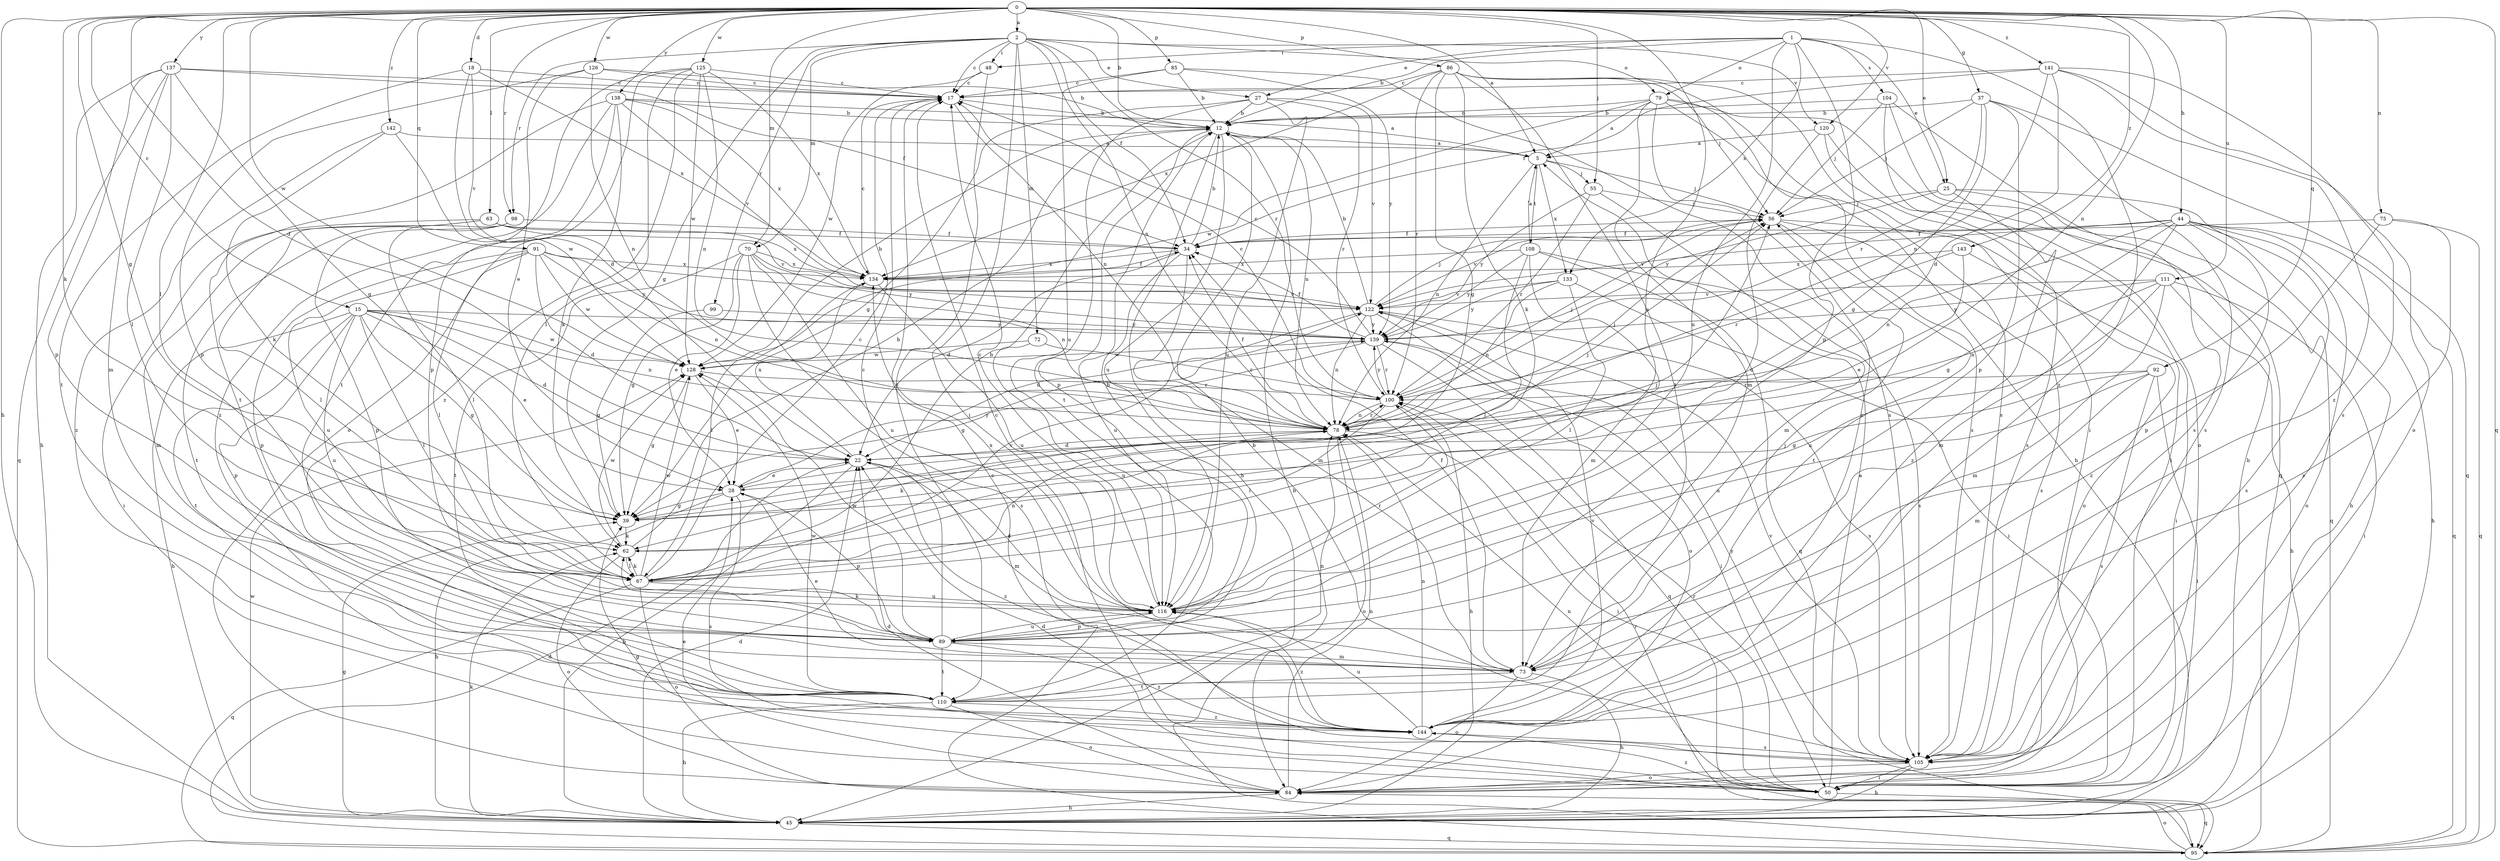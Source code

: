 strict digraph  {
0;
1;
2;
5;
12;
15;
17;
18;
22;
25;
27;
28;
34;
37;
39;
44;
45;
48;
50;
55;
56;
62;
63;
67;
70;
72;
73;
75;
78;
79;
84;
85;
86;
89;
91;
92;
95;
98;
99;
100;
104;
105;
108;
110;
111;
116;
120;
122;
125;
126;
128;
133;
134;
137;
138;
139;
141;
142;
143;
144;
0 -> 2  [label=a];
0 -> 5  [label=a];
0 -> 12  [label=b];
0 -> 15  [label=c];
0 -> 18  [label=d];
0 -> 22  [label=d];
0 -> 25  [label=e];
0 -> 37  [label=g];
0 -> 39  [label=g];
0 -> 44  [label=h];
0 -> 45  [label=h];
0 -> 55  [label=j];
0 -> 62  [label=k];
0 -> 63  [label=l];
0 -> 67  [label=l];
0 -> 70  [label=m];
0 -> 75  [label=n];
0 -> 78  [label=n];
0 -> 85  [label=p];
0 -> 86  [label=p];
0 -> 91  [label=q];
0 -> 92  [label=q];
0 -> 95  [label=q];
0 -> 98  [label=r];
0 -> 111  [label=u];
0 -> 116  [label=u];
0 -> 120  [label=v];
0 -> 125  [label=w];
0 -> 126  [label=w];
0 -> 128  [label=w];
0 -> 137  [label=y];
0 -> 138  [label=y];
0 -> 141  [label=z];
0 -> 142  [label=z];
0 -> 143  [label=z];
1 -> 12  [label=b];
1 -> 25  [label=e];
1 -> 27  [label=e];
1 -> 48  [label=i];
1 -> 79  [label=o];
1 -> 89  [label=p];
1 -> 104  [label=s];
1 -> 116  [label=u];
1 -> 133  [label=x];
1 -> 144  [label=z];
2 -> 17  [label=c];
2 -> 27  [label=e];
2 -> 34  [label=f];
2 -> 39  [label=g];
2 -> 48  [label=i];
2 -> 50  [label=i];
2 -> 70  [label=m];
2 -> 72  [label=m];
2 -> 78  [label=n];
2 -> 79  [label=o];
2 -> 98  [label=r];
2 -> 99  [label=r];
2 -> 100  [label=r];
2 -> 120  [label=v];
5 -> 55  [label=j];
5 -> 56  [label=j];
5 -> 78  [label=n];
5 -> 108  [label=t];
5 -> 133  [label=x];
12 -> 5  [label=a];
12 -> 45  [label=h];
12 -> 78  [label=n];
12 -> 89  [label=p];
12 -> 116  [label=u];
15 -> 22  [label=d];
15 -> 28  [label=e];
15 -> 39  [label=g];
15 -> 45  [label=h];
15 -> 67  [label=l];
15 -> 78  [label=n];
15 -> 89  [label=p];
15 -> 110  [label=t];
15 -> 116  [label=u];
15 -> 128  [label=w];
15 -> 139  [label=y];
17 -> 12  [label=b];
17 -> 78  [label=n];
18 -> 17  [label=c];
18 -> 22  [label=d];
18 -> 110  [label=t];
18 -> 122  [label=v];
18 -> 134  [label=x];
22 -> 28  [label=e];
22 -> 45  [label=h];
22 -> 73  [label=m];
22 -> 134  [label=x];
22 -> 144  [label=z];
25 -> 45  [label=h];
25 -> 56  [label=j];
25 -> 95  [label=q];
25 -> 139  [label=y];
25 -> 144  [label=z];
27 -> 12  [label=b];
27 -> 39  [label=g];
27 -> 100  [label=r];
27 -> 110  [label=t];
27 -> 116  [label=u];
27 -> 122  [label=v];
28 -> 39  [label=g];
28 -> 45  [label=h];
28 -> 56  [label=j];
28 -> 89  [label=p];
28 -> 105  [label=s];
28 -> 139  [label=y];
34 -> 12  [label=b];
34 -> 22  [label=d];
34 -> 73  [label=m];
34 -> 116  [label=u];
34 -> 134  [label=x];
37 -> 12  [label=b];
37 -> 39  [label=g];
37 -> 56  [label=j];
37 -> 89  [label=p];
37 -> 95  [label=q];
37 -> 100  [label=r];
37 -> 105  [label=s];
39 -> 62  [label=k];
44 -> 34  [label=f];
44 -> 39  [label=g];
44 -> 45  [label=h];
44 -> 73  [label=m];
44 -> 78  [label=n];
44 -> 84  [label=o];
44 -> 95  [label=q];
44 -> 105  [label=s];
44 -> 122  [label=v];
44 -> 144  [label=z];
45 -> 22  [label=d];
45 -> 39  [label=g];
45 -> 62  [label=k];
45 -> 95  [label=q];
45 -> 128  [label=w];
48 -> 17  [label=c];
48 -> 110  [label=t];
48 -> 128  [label=w];
50 -> 5  [label=a];
50 -> 22  [label=d];
50 -> 39  [label=g];
50 -> 78  [label=n];
50 -> 95  [label=q];
50 -> 100  [label=r];
50 -> 144  [label=z];
55 -> 56  [label=j];
55 -> 73  [label=m];
55 -> 100  [label=r];
55 -> 139  [label=y];
56 -> 34  [label=f];
56 -> 84  [label=o];
56 -> 105  [label=s];
56 -> 110  [label=t];
56 -> 122  [label=v];
62 -> 12  [label=b];
62 -> 56  [label=j];
62 -> 67  [label=l];
62 -> 84  [label=o];
62 -> 128  [label=w];
63 -> 34  [label=f];
63 -> 50  [label=i];
63 -> 67  [label=l];
63 -> 73  [label=m];
63 -> 122  [label=v];
63 -> 134  [label=x];
67 -> 12  [label=b];
67 -> 17  [label=c];
67 -> 62  [label=k];
67 -> 78  [label=n];
67 -> 84  [label=o];
67 -> 95  [label=q];
67 -> 116  [label=u];
67 -> 122  [label=v];
67 -> 128  [label=w];
70 -> 28  [label=e];
70 -> 39  [label=g];
70 -> 78  [label=n];
70 -> 105  [label=s];
70 -> 110  [label=t];
70 -> 116  [label=u];
70 -> 134  [label=x];
70 -> 139  [label=y];
72 -> 100  [label=r];
72 -> 116  [label=u];
72 -> 128  [label=w];
73 -> 28  [label=e];
73 -> 34  [label=f];
73 -> 45  [label=h];
73 -> 56  [label=j];
73 -> 84  [label=o];
73 -> 110  [label=t];
75 -> 34  [label=f];
75 -> 89  [label=p];
75 -> 95  [label=q];
75 -> 144  [label=z];
78 -> 22  [label=d];
78 -> 34  [label=f];
78 -> 50  [label=i];
78 -> 56  [label=j];
78 -> 62  [label=k];
78 -> 84  [label=o];
78 -> 100  [label=r];
79 -> 5  [label=a];
79 -> 12  [label=b];
79 -> 45  [label=h];
79 -> 73  [label=m];
79 -> 95  [label=q];
79 -> 105  [label=s];
79 -> 128  [label=w];
79 -> 144  [label=z];
84 -> 22  [label=d];
84 -> 28  [label=e];
84 -> 45  [label=h];
84 -> 78  [label=n];
85 -> 12  [label=b];
85 -> 17  [label=c];
85 -> 105  [label=s];
85 -> 116  [label=u];
85 -> 139  [label=y];
86 -> 17  [label=c];
86 -> 39  [label=g];
86 -> 50  [label=i];
86 -> 56  [label=j];
86 -> 62  [label=k];
86 -> 100  [label=r];
86 -> 105  [label=s];
86 -> 110  [label=t];
86 -> 134  [label=x];
89 -> 12  [label=b];
89 -> 17  [label=c];
89 -> 62  [label=k];
89 -> 73  [label=m];
89 -> 110  [label=t];
89 -> 116  [label=u];
89 -> 128  [label=w];
89 -> 144  [label=z];
91 -> 22  [label=d];
91 -> 67  [label=l];
91 -> 78  [label=n];
91 -> 89  [label=p];
91 -> 116  [label=u];
91 -> 128  [label=w];
91 -> 134  [label=x];
91 -> 139  [label=y];
92 -> 39  [label=g];
92 -> 50  [label=i];
92 -> 73  [label=m];
92 -> 100  [label=r];
92 -> 105  [label=s];
92 -> 116  [label=u];
95 -> 12  [label=b];
95 -> 17  [label=c];
95 -> 22  [label=d];
95 -> 84  [label=o];
95 -> 100  [label=r];
98 -> 34  [label=f];
98 -> 67  [label=l];
98 -> 89  [label=p];
98 -> 110  [label=t];
99 -> 39  [label=g];
99 -> 139  [label=y];
100 -> 17  [label=c];
100 -> 45  [label=h];
100 -> 56  [label=j];
100 -> 67  [label=l];
100 -> 78  [label=n];
100 -> 139  [label=y];
104 -> 12  [label=b];
104 -> 45  [label=h];
104 -> 56  [label=j];
104 -> 84  [label=o];
104 -> 105  [label=s];
105 -> 12  [label=b];
105 -> 45  [label=h];
105 -> 50  [label=i];
105 -> 84  [label=o];
105 -> 122  [label=v];
105 -> 139  [label=y];
108 -> 5  [label=a];
108 -> 67  [label=l];
108 -> 73  [label=m];
108 -> 95  [label=q];
108 -> 105  [label=s];
108 -> 134  [label=x];
108 -> 139  [label=y];
110 -> 45  [label=h];
110 -> 78  [label=n];
110 -> 84  [label=o];
110 -> 128  [label=w];
110 -> 144  [label=z];
111 -> 45  [label=h];
111 -> 50  [label=i];
111 -> 73  [label=m];
111 -> 78  [label=n];
111 -> 116  [label=u];
111 -> 122  [label=v];
111 -> 139  [label=y];
116 -> 17  [label=c];
116 -> 22  [label=d];
116 -> 89  [label=p];
116 -> 100  [label=r];
116 -> 134  [label=x];
116 -> 144  [label=z];
120 -> 5  [label=a];
120 -> 50  [label=i];
120 -> 105  [label=s];
120 -> 116  [label=u];
122 -> 12  [label=b];
122 -> 22  [label=d];
122 -> 56  [label=j];
122 -> 78  [label=n];
122 -> 84  [label=o];
122 -> 105  [label=s];
122 -> 139  [label=y];
125 -> 17  [label=c];
125 -> 67  [label=l];
125 -> 78  [label=n];
125 -> 84  [label=o];
125 -> 110  [label=t];
125 -> 128  [label=w];
125 -> 134  [label=x];
125 -> 144  [label=z];
126 -> 12  [label=b];
126 -> 17  [label=c];
126 -> 28  [label=e];
126 -> 78  [label=n];
126 -> 89  [label=p];
128 -> 12  [label=b];
128 -> 28  [label=e];
128 -> 39  [label=g];
128 -> 100  [label=r];
133 -> 50  [label=i];
133 -> 67  [label=l];
133 -> 78  [label=n];
133 -> 122  [label=v];
133 -> 139  [label=y];
134 -> 17  [label=c];
134 -> 34  [label=f];
134 -> 67  [label=l];
134 -> 116  [label=u];
134 -> 122  [label=v];
137 -> 17  [label=c];
137 -> 34  [label=f];
137 -> 39  [label=g];
137 -> 45  [label=h];
137 -> 67  [label=l];
137 -> 73  [label=m];
137 -> 89  [label=p];
137 -> 95  [label=q];
138 -> 5  [label=a];
138 -> 12  [label=b];
138 -> 62  [label=k];
138 -> 89  [label=p];
138 -> 110  [label=t];
138 -> 122  [label=v];
138 -> 134  [label=x];
138 -> 144  [label=z];
139 -> 17  [label=c];
139 -> 34  [label=f];
139 -> 39  [label=g];
139 -> 50  [label=i];
139 -> 95  [label=q];
139 -> 100  [label=r];
139 -> 128  [label=w];
141 -> 17  [label=c];
141 -> 22  [label=d];
141 -> 34  [label=f];
141 -> 78  [label=n];
141 -> 84  [label=o];
141 -> 105  [label=s];
141 -> 144  [label=z];
142 -> 5  [label=a];
142 -> 62  [label=k];
142 -> 128  [label=w];
142 -> 144  [label=z];
143 -> 28  [label=e];
143 -> 50  [label=i];
143 -> 100  [label=r];
143 -> 134  [label=x];
144 -> 17  [label=c];
144 -> 78  [label=n];
144 -> 105  [label=s];
144 -> 116  [label=u];
144 -> 122  [label=v];
}
